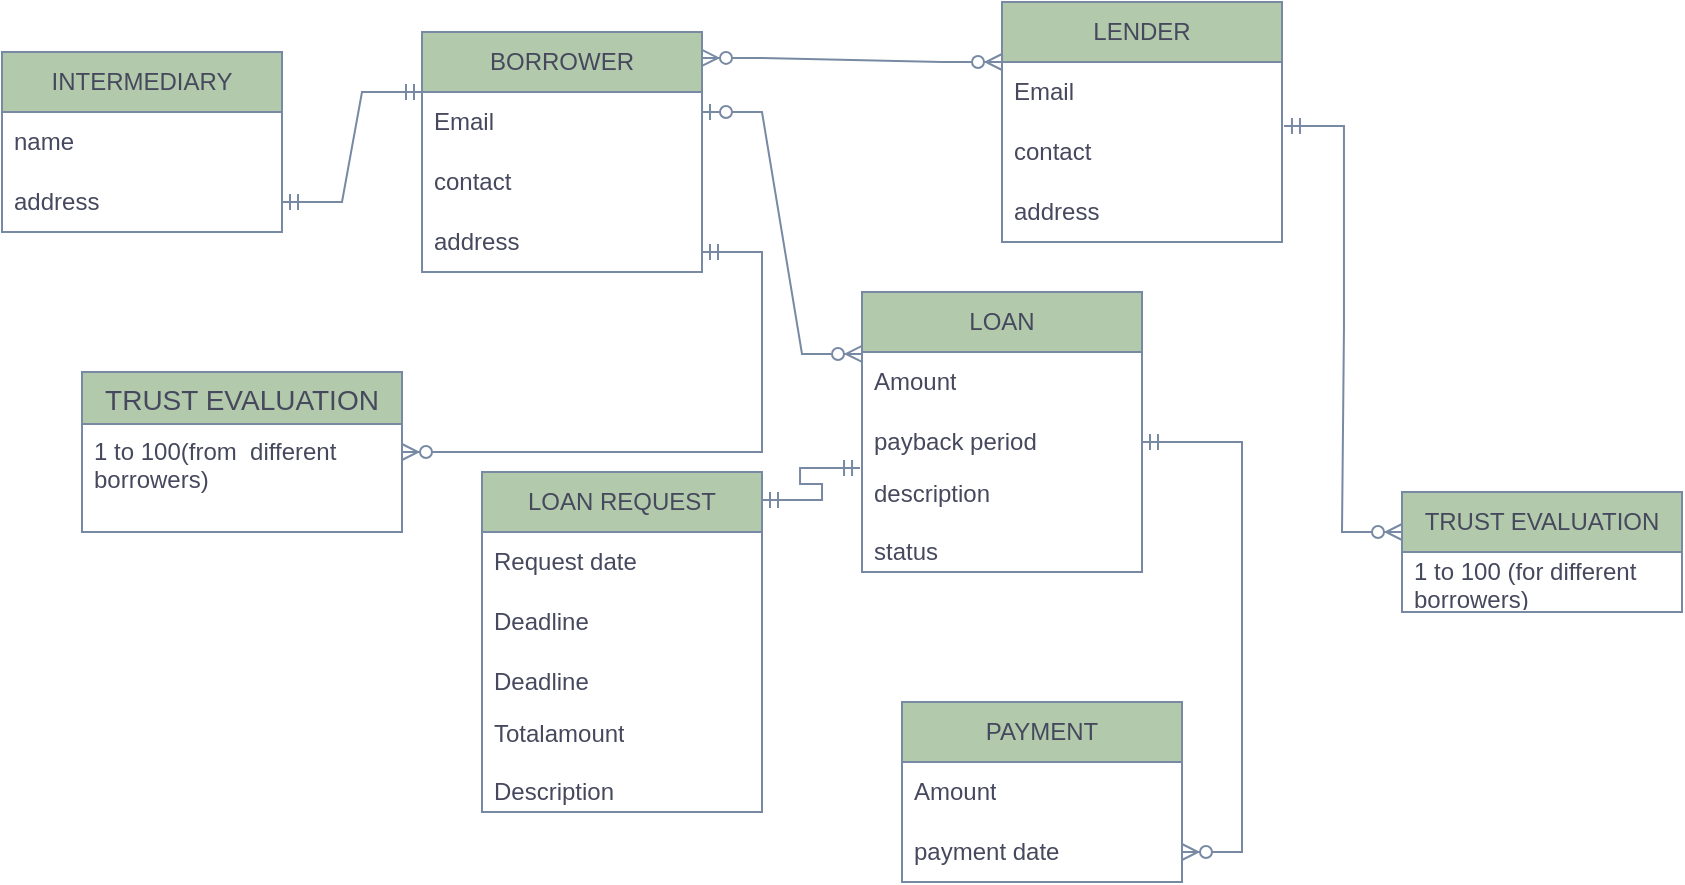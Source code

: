 <mxfile version="23.1.5" type="device">
  <diagram name="Page-1" id="6RLgo2dzrJijFMjTfPJx">
    <mxGraphModel dx="1714" dy="390" grid="1" gridSize="10" guides="1" tooltips="1" connect="1" arrows="1" fold="1" page="1" pageScale="1" pageWidth="850" pageHeight="1100" math="0" shadow="0">
      <root>
        <mxCell id="0" />
        <mxCell id="1" parent="0" />
        <mxCell id="Lgr2Lh1rhaSaIgezl0P1-1" value="BORROWER" style="swimlane;fontStyle=0;childLayout=stackLayout;horizontal=1;startSize=30;horizontalStack=0;resizeParent=1;resizeParentMax=0;resizeLast=0;collapsible=1;marginBottom=0;whiteSpace=wrap;html=1;labelBackgroundColor=none;fillColor=#B2C9AB;strokeColor=#788AA3;fontColor=#46495D;" parent="1" vertex="1">
          <mxGeometry x="120" y="30" width="140" height="120" as="geometry" />
        </mxCell>
        <mxCell id="Lgr2Lh1rhaSaIgezl0P1-2" value="Email&lt;br&gt;" style="text;strokeColor=none;fillColor=none;align=left;verticalAlign=middle;spacingLeft=4;spacingRight=4;overflow=hidden;points=[[0,0.5],[1,0.5]];portConstraint=eastwest;rotatable=0;whiteSpace=wrap;html=1;labelBackgroundColor=none;fontColor=#46495D;" parent="Lgr2Lh1rhaSaIgezl0P1-1" vertex="1">
          <mxGeometry y="30" width="140" height="30" as="geometry" />
        </mxCell>
        <mxCell id="Lgr2Lh1rhaSaIgezl0P1-3" value="contact" style="text;strokeColor=none;fillColor=none;align=left;verticalAlign=middle;spacingLeft=4;spacingRight=4;overflow=hidden;points=[[0,0.5],[1,0.5]];portConstraint=eastwest;rotatable=0;whiteSpace=wrap;html=1;labelBackgroundColor=none;fontColor=#46495D;" parent="Lgr2Lh1rhaSaIgezl0P1-1" vertex="1">
          <mxGeometry y="60" width="140" height="30" as="geometry" />
        </mxCell>
        <mxCell id="Lgr2Lh1rhaSaIgezl0P1-4" value="address" style="text;strokeColor=none;fillColor=none;align=left;verticalAlign=middle;spacingLeft=4;spacingRight=4;overflow=hidden;points=[[0,0.5],[1,0.5]];portConstraint=eastwest;rotatable=0;whiteSpace=wrap;html=1;labelBackgroundColor=none;fontColor=#46495D;" parent="Lgr2Lh1rhaSaIgezl0P1-1" vertex="1">
          <mxGeometry y="90" width="140" height="30" as="geometry" />
        </mxCell>
        <mxCell id="Lgr2Lh1rhaSaIgezl0P1-5" value="LENDER" style="swimlane;fontStyle=0;childLayout=stackLayout;horizontal=1;startSize=30;horizontalStack=0;resizeParent=1;resizeParentMax=0;resizeLast=0;collapsible=1;marginBottom=0;whiteSpace=wrap;html=1;labelBackgroundColor=none;fillColor=#B2C9AB;strokeColor=#788AA3;fontColor=#46495D;" parent="1" vertex="1">
          <mxGeometry x="410" y="15" width="140" height="120" as="geometry" />
        </mxCell>
        <mxCell id="Lgr2Lh1rhaSaIgezl0P1-6" value="Email" style="text;strokeColor=none;fillColor=none;align=left;verticalAlign=middle;spacingLeft=4;spacingRight=4;overflow=hidden;points=[[0,0.5],[1,0.5]];portConstraint=eastwest;rotatable=0;whiteSpace=wrap;html=1;labelBackgroundColor=none;fontColor=#46495D;" parent="Lgr2Lh1rhaSaIgezl0P1-5" vertex="1">
          <mxGeometry y="30" width="140" height="30" as="geometry" />
        </mxCell>
        <mxCell id="Lgr2Lh1rhaSaIgezl0P1-7" value="contact" style="text;strokeColor=none;fillColor=none;align=left;verticalAlign=middle;spacingLeft=4;spacingRight=4;overflow=hidden;points=[[0,0.5],[1,0.5]];portConstraint=eastwest;rotatable=0;whiteSpace=wrap;html=1;labelBackgroundColor=none;fontColor=#46495D;" parent="Lgr2Lh1rhaSaIgezl0P1-5" vertex="1">
          <mxGeometry y="60" width="140" height="30" as="geometry" />
        </mxCell>
        <mxCell id="Lgr2Lh1rhaSaIgezl0P1-8" value="address" style="text;strokeColor=none;fillColor=none;align=left;verticalAlign=middle;spacingLeft=4;spacingRight=4;overflow=hidden;points=[[0,0.5],[1,0.5]];portConstraint=eastwest;rotatable=0;whiteSpace=wrap;html=1;labelBackgroundColor=none;fontColor=#46495D;" parent="Lgr2Lh1rhaSaIgezl0P1-5" vertex="1">
          <mxGeometry y="90" width="140" height="30" as="geometry" />
        </mxCell>
        <mxCell id="Lgr2Lh1rhaSaIgezl0P1-9" value="INTERMEDIARY" style="swimlane;fontStyle=0;childLayout=stackLayout;horizontal=1;startSize=30;horizontalStack=0;resizeParent=1;resizeParentMax=0;resizeLast=0;collapsible=1;marginBottom=0;whiteSpace=wrap;html=1;labelBackgroundColor=none;fillColor=#B2C9AB;strokeColor=#788AA3;fontColor=#46495D;" parent="1" vertex="1">
          <mxGeometry x="-90" y="40" width="140" height="90" as="geometry" />
        </mxCell>
        <mxCell id="Lgr2Lh1rhaSaIgezl0P1-10" value="name" style="text;strokeColor=none;fillColor=none;align=left;verticalAlign=middle;spacingLeft=4;spacingRight=4;overflow=hidden;points=[[0,0.5],[1,0.5]];portConstraint=eastwest;rotatable=0;whiteSpace=wrap;html=1;labelBackgroundColor=none;fontColor=#46495D;" parent="Lgr2Lh1rhaSaIgezl0P1-9" vertex="1">
          <mxGeometry y="30" width="140" height="30" as="geometry" />
        </mxCell>
        <mxCell id="Lgr2Lh1rhaSaIgezl0P1-12" value="address" style="text;strokeColor=none;fillColor=none;align=left;verticalAlign=middle;spacingLeft=4;spacingRight=4;overflow=hidden;points=[[0,0.5],[1,0.5]];portConstraint=eastwest;rotatable=0;whiteSpace=wrap;html=1;labelBackgroundColor=none;fontColor=#46495D;" parent="Lgr2Lh1rhaSaIgezl0P1-9" vertex="1">
          <mxGeometry y="60" width="140" height="30" as="geometry" />
        </mxCell>
        <mxCell id="Lgr2Lh1rhaSaIgezl0P1-13" value="LOAN REQUEST" style="swimlane;fontStyle=0;childLayout=stackLayout;horizontal=1;startSize=30;horizontalStack=0;resizeParent=1;resizeParentMax=0;resizeLast=0;collapsible=1;marginBottom=0;whiteSpace=wrap;html=1;labelBackgroundColor=none;fillColor=#B2C9AB;strokeColor=#788AA3;fontColor=#46495D;" parent="1" vertex="1">
          <mxGeometry x="150" y="250" width="140" height="170" as="geometry" />
        </mxCell>
        <mxCell id="Lgr2Lh1rhaSaIgezl0P1-14" value="Request date" style="text;strokeColor=none;fillColor=none;align=left;verticalAlign=middle;spacingLeft=4;spacingRight=4;overflow=hidden;points=[[0,0.5],[1,0.5]];portConstraint=eastwest;rotatable=0;whiteSpace=wrap;html=1;labelBackgroundColor=none;fontColor=#46495D;" parent="Lgr2Lh1rhaSaIgezl0P1-13" vertex="1">
          <mxGeometry y="30" width="140" height="30" as="geometry" />
        </mxCell>
        <mxCell id="Lgr2Lh1rhaSaIgezl0P1-37" value="Deadline" style="text;strokeColor=none;fillColor=none;align=left;verticalAlign=middle;spacingLeft=4;spacingRight=4;overflow=hidden;points=[[0,0.5],[1,0.5]];portConstraint=eastwest;rotatable=0;whiteSpace=wrap;html=1;labelBackgroundColor=none;fontColor=#46495D;" parent="Lgr2Lh1rhaSaIgezl0P1-13" vertex="1">
          <mxGeometry y="60" width="140" height="30" as="geometry" />
        </mxCell>
        <mxCell id="Lgr2Lh1rhaSaIgezl0P1-15" value="Deadline" style="text;strokeColor=none;fillColor=none;align=left;verticalAlign=middle;spacingLeft=4;spacingRight=4;overflow=hidden;points=[[0,0.5],[1,0.5]];portConstraint=eastwest;rotatable=0;whiteSpace=wrap;html=1;labelBackgroundColor=none;fontColor=#46495D;" parent="Lgr2Lh1rhaSaIgezl0P1-13" vertex="1">
          <mxGeometry y="90" width="140" height="30" as="geometry" />
        </mxCell>
        <mxCell id="Lgr2Lh1rhaSaIgezl0P1-16" value="Totalamount&lt;br&gt;&lt;br&gt;Description" style="text;strokeColor=none;fillColor=none;align=left;verticalAlign=middle;spacingLeft=4;spacingRight=4;overflow=hidden;points=[[0,0.5],[1,0.5]];portConstraint=eastwest;rotatable=0;whiteSpace=wrap;html=1;labelBackgroundColor=none;fontColor=#46495D;" parent="Lgr2Lh1rhaSaIgezl0P1-13" vertex="1">
          <mxGeometry y="120" width="140" height="50" as="geometry" />
        </mxCell>
        <mxCell id="Lgr2Lh1rhaSaIgezl0P1-18" value="LOAN" style="swimlane;fontStyle=0;childLayout=stackLayout;horizontal=1;startSize=30;horizontalStack=0;resizeParent=1;resizeParentMax=0;resizeLast=0;collapsible=1;marginBottom=0;whiteSpace=wrap;html=1;labelBackgroundColor=none;fillColor=#B2C9AB;strokeColor=#788AA3;fontColor=#46495D;" parent="1" vertex="1">
          <mxGeometry x="340" y="160" width="140" height="140" as="geometry" />
        </mxCell>
        <mxCell id="Lgr2Lh1rhaSaIgezl0P1-19" value="Amount" style="text;strokeColor=none;fillColor=none;align=left;verticalAlign=middle;spacingLeft=4;spacingRight=4;overflow=hidden;points=[[0,0.5],[1,0.5]];portConstraint=eastwest;rotatable=0;whiteSpace=wrap;html=1;labelBackgroundColor=none;fontColor=#46495D;" parent="Lgr2Lh1rhaSaIgezl0P1-18" vertex="1">
          <mxGeometry y="30" width="140" height="30" as="geometry" />
        </mxCell>
        <mxCell id="Lgr2Lh1rhaSaIgezl0P1-20" value="payback period" style="text;strokeColor=none;fillColor=none;align=left;verticalAlign=middle;spacingLeft=4;spacingRight=4;overflow=hidden;points=[[0,0.5],[1,0.5]];portConstraint=eastwest;rotatable=0;whiteSpace=wrap;html=1;labelBackgroundColor=none;fontColor=#46495D;" parent="Lgr2Lh1rhaSaIgezl0P1-18" vertex="1">
          <mxGeometry y="60" width="140" height="30" as="geometry" />
        </mxCell>
        <mxCell id="Lgr2Lh1rhaSaIgezl0P1-21" value="description&lt;br&gt;&lt;br&gt;status" style="text;strokeColor=none;fillColor=none;align=left;verticalAlign=middle;spacingLeft=4;spacingRight=4;overflow=hidden;points=[[0,0.5],[1,0.5]];portConstraint=eastwest;rotatable=0;whiteSpace=wrap;html=1;labelBackgroundColor=none;fontColor=#46495D;" parent="Lgr2Lh1rhaSaIgezl0P1-18" vertex="1">
          <mxGeometry y="90" width="140" height="50" as="geometry" />
        </mxCell>
        <mxCell id="Lgr2Lh1rhaSaIgezl0P1-22" value="PAYMENT" style="swimlane;fontStyle=0;childLayout=stackLayout;horizontal=1;startSize=30;horizontalStack=0;resizeParent=1;resizeParentMax=0;resizeLast=0;collapsible=1;marginBottom=0;whiteSpace=wrap;html=1;labelBackgroundColor=none;fillColor=#B2C9AB;strokeColor=#788AA3;fontColor=#46495D;" parent="1" vertex="1">
          <mxGeometry x="360" y="365" width="140" height="90" as="geometry" />
        </mxCell>
        <mxCell id="Lgr2Lh1rhaSaIgezl0P1-23" value="Amount" style="text;strokeColor=none;fillColor=none;align=left;verticalAlign=middle;spacingLeft=4;spacingRight=4;overflow=hidden;points=[[0,0.5],[1,0.5]];portConstraint=eastwest;rotatable=0;whiteSpace=wrap;html=1;labelBackgroundColor=none;fontColor=#46495D;" parent="Lgr2Lh1rhaSaIgezl0P1-22" vertex="1">
          <mxGeometry y="30" width="140" height="30" as="geometry" />
        </mxCell>
        <mxCell id="Lgr2Lh1rhaSaIgezl0P1-24" value="payment date" style="text;strokeColor=none;fillColor=none;align=left;verticalAlign=middle;spacingLeft=4;spacingRight=4;overflow=hidden;points=[[0,0.5],[1,0.5]];portConstraint=eastwest;rotatable=0;whiteSpace=wrap;html=1;labelBackgroundColor=none;fontColor=#46495D;" parent="Lgr2Lh1rhaSaIgezl0P1-22" vertex="1">
          <mxGeometry y="60" width="140" height="30" as="geometry" />
        </mxCell>
        <mxCell id="Lgr2Lh1rhaSaIgezl0P1-30" value="TRUST EVALUATION" style="swimlane;fontStyle=0;childLayout=stackLayout;horizontal=1;startSize=30;horizontalStack=0;resizeParent=1;resizeParentMax=0;resizeLast=0;collapsible=1;marginBottom=0;whiteSpace=wrap;html=1;labelBackgroundColor=none;fillColor=#B2C9AB;strokeColor=#788AA3;fontColor=#46495D;" parent="1" vertex="1">
          <mxGeometry x="610" y="260" width="140" height="60" as="geometry" />
        </mxCell>
        <mxCell id="Lgr2Lh1rhaSaIgezl0P1-33" value="1 to 100 (for different borrowers)" style="text;strokeColor=none;fillColor=none;align=left;verticalAlign=middle;spacingLeft=4;spacingRight=4;overflow=hidden;points=[[0,0.5],[1,0.5]];portConstraint=eastwest;rotatable=0;whiteSpace=wrap;html=1;labelBackgroundColor=none;fontColor=#46495D;" parent="Lgr2Lh1rhaSaIgezl0P1-30" vertex="1">
          <mxGeometry y="30" width="140" height="30" as="geometry" />
        </mxCell>
        <mxCell id="Lgr2Lh1rhaSaIgezl0P1-40" value="" style="edgeStyle=entityRelationEdgeStyle;fontSize=12;html=1;endArrow=ERzeroToMany;startArrow=ERzeroToOne;rounded=0;strokeColor=#788AA3;fontColor=#46495D;fillColor=#B2C9AB;entryX=0;entryY=0.033;entryDx=0;entryDy=0;entryPerimeter=0;" parent="1" target="Lgr2Lh1rhaSaIgezl0P1-19" edge="1">
          <mxGeometry width="100" height="100" relative="1" as="geometry">
            <mxPoint x="260" y="70" as="sourcePoint" />
            <mxPoint x="420" y="180" as="targetPoint" />
          </mxGeometry>
        </mxCell>
        <mxCell id="Lgr2Lh1rhaSaIgezl0P1-41" value="" style="edgeStyle=entityRelationEdgeStyle;fontSize=12;html=1;endArrow=ERmandOne;startArrow=ERmandOne;rounded=0;strokeColor=#788AA3;fontColor=#46495D;fillColor=#B2C9AB;entryX=-0.007;entryY=-0.04;entryDx=0;entryDy=0;entryPerimeter=0;" parent="1" target="Lgr2Lh1rhaSaIgezl0P1-21" edge="1">
          <mxGeometry width="100" height="100" relative="1" as="geometry">
            <mxPoint x="290" y="264" as="sourcePoint" />
            <mxPoint x="420" y="180" as="targetPoint" />
          </mxGeometry>
        </mxCell>
        <mxCell id="Lgr2Lh1rhaSaIgezl0P1-42" value="" style="edgeStyle=entityRelationEdgeStyle;fontSize=12;html=1;endArrow=ERzeroToMany;startArrow=ERmandOne;rounded=0;strokeColor=#788AA3;fontColor=#46495D;fillColor=#B2C9AB;" parent="1" source="Lgr2Lh1rhaSaIgezl0P1-20" target="Lgr2Lh1rhaSaIgezl0P1-24" edge="1">
          <mxGeometry width="100" height="100" relative="1" as="geometry">
            <mxPoint x="320" y="280" as="sourcePoint" />
            <mxPoint x="420" y="180" as="targetPoint" />
          </mxGeometry>
        </mxCell>
        <mxCell id="Lgr2Lh1rhaSaIgezl0P1-44" value="" style="edgeStyle=entityRelationEdgeStyle;fontSize=12;html=1;endArrow=ERzeroToMany;startArrow=ERmandOne;rounded=0;strokeColor=#788AA3;fontColor=#46495D;fillColor=#B2C9AB;exitX=1.007;exitY=0.067;exitDx=0;exitDy=0;exitPerimeter=0;" parent="1" source="Lgr2Lh1rhaSaIgezl0P1-7" edge="1">
          <mxGeometry width="100" height="100" relative="1" as="geometry">
            <mxPoint x="540" y="270" as="sourcePoint" />
            <mxPoint x="610" y="280" as="targetPoint" />
          </mxGeometry>
        </mxCell>
        <mxCell id="Lgr2Lh1rhaSaIgezl0P1-46" value="TRUST EVALUATION" style="swimlane;fontStyle=0;childLayout=stackLayout;horizontal=1;startSize=26;horizontalStack=0;resizeParent=1;resizeParentMax=0;resizeLast=0;collapsible=1;marginBottom=0;align=center;fontSize=14;strokeColor=#788AA3;fontColor=#46495D;fillColor=#B2C9AB;" parent="1" vertex="1">
          <mxGeometry x="-50" y="200" width="160" height="80" as="geometry" />
        </mxCell>
        <mxCell id="Lgr2Lh1rhaSaIgezl0P1-47" value="1 to 100(from  different &#xa;borrowers)&#xa;&#xa;&#xa;" style="text;strokeColor=none;fillColor=none;spacingLeft=4;spacingRight=4;overflow=hidden;rotatable=0;points=[[0,0.5],[1,0.5]];portConstraint=eastwest;fontSize=12;fontColor=#46495D;" parent="Lgr2Lh1rhaSaIgezl0P1-46" vertex="1">
          <mxGeometry y="26" width="160" height="54" as="geometry" />
        </mxCell>
        <mxCell id="Lgr2Lh1rhaSaIgezl0P1-50" value="" style="edgeStyle=entityRelationEdgeStyle;fontSize=12;html=1;endArrow=ERzeroToMany;startArrow=ERmandOne;rounded=0;strokeColor=#788AA3;fontColor=#46495D;fillColor=#B2C9AB;" parent="1" target="Lgr2Lh1rhaSaIgezl0P1-46" edge="1">
          <mxGeometry width="100" height="100" relative="1" as="geometry">
            <mxPoint x="260" y="140" as="sourcePoint" />
            <mxPoint x="110" y="253" as="targetPoint" />
          </mxGeometry>
        </mxCell>
        <mxCell id="Lgr2Lh1rhaSaIgezl0P1-51" value="" style="edgeStyle=entityRelationEdgeStyle;fontSize=12;html=1;endArrow=ERmandOne;startArrow=ERmandOne;rounded=0;strokeColor=#788AA3;fontColor=#46495D;fillColor=#B2C9AB;exitX=1;exitY=0.5;exitDx=0;exitDy=0;" parent="1" source="Lgr2Lh1rhaSaIgezl0P1-12" edge="1">
          <mxGeometry width="100" height="100" relative="1" as="geometry">
            <mxPoint x="40" y="160" as="sourcePoint" />
            <mxPoint x="120" y="60" as="targetPoint" />
          </mxGeometry>
        </mxCell>
        <mxCell id="Lgr2Lh1rhaSaIgezl0P1-52" value="" style="edgeStyle=entityRelationEdgeStyle;fontSize=12;html=1;endArrow=ERzeroToMany;endFill=1;startArrow=ERzeroToMany;rounded=0;strokeColor=#788AA3;fontColor=#46495D;fillColor=#B2C9AB;exitX=1;exitY=0.108;exitDx=0;exitDy=0;exitPerimeter=0;entryX=0;entryY=0.25;entryDx=0;entryDy=0;" parent="1" source="Lgr2Lh1rhaSaIgezl0P1-1" target="Lgr2Lh1rhaSaIgezl0P1-5" edge="1">
          <mxGeometry width="100" height="100" relative="1" as="geometry">
            <mxPoint x="290" y="140" as="sourcePoint" />
            <mxPoint x="390" y="40" as="targetPoint" />
          </mxGeometry>
        </mxCell>
      </root>
    </mxGraphModel>
  </diagram>
</mxfile>
